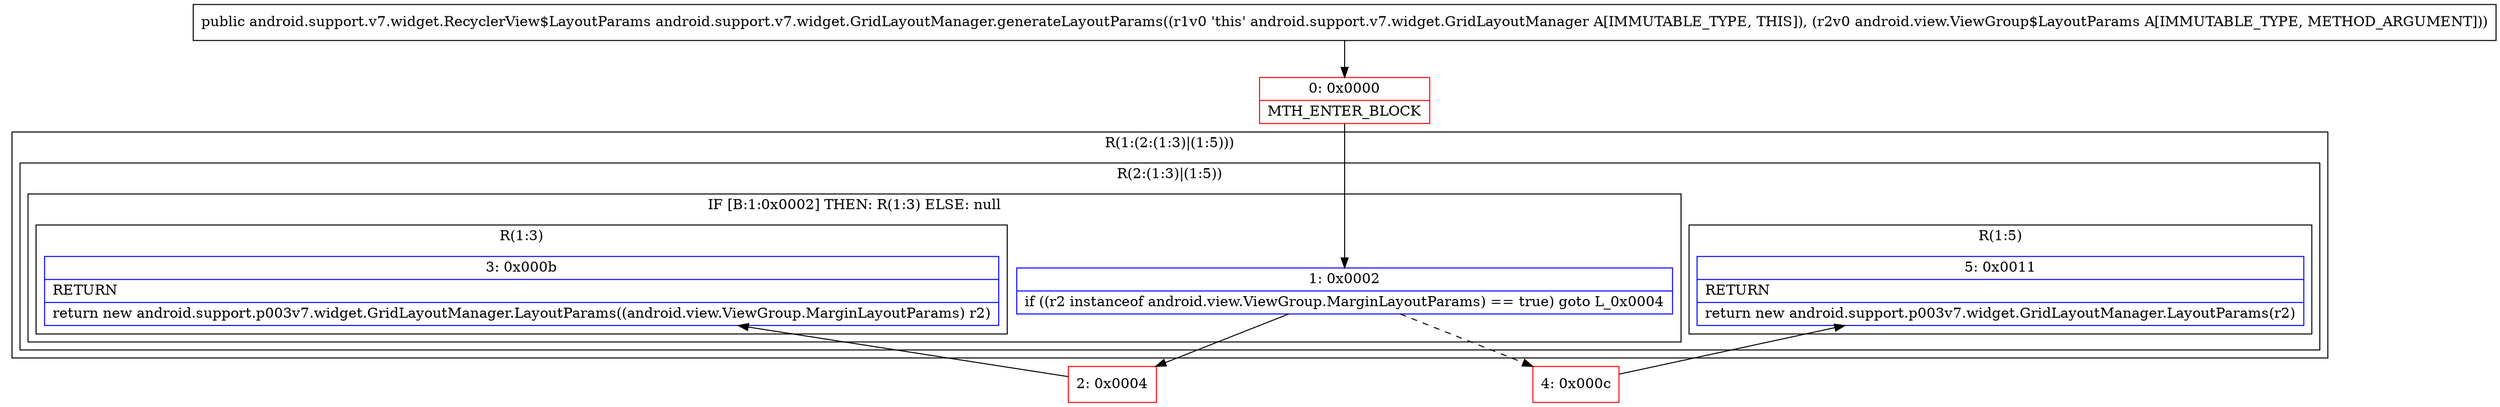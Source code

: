 digraph "CFG forandroid.support.v7.widget.GridLayoutManager.generateLayoutParams(Landroid\/view\/ViewGroup$LayoutParams;)Landroid\/support\/v7\/widget\/RecyclerView$LayoutParams;" {
subgraph cluster_Region_1313197265 {
label = "R(1:(2:(1:3)|(1:5)))";
node [shape=record,color=blue];
subgraph cluster_Region_1212029880 {
label = "R(2:(1:3)|(1:5))";
node [shape=record,color=blue];
subgraph cluster_IfRegion_1615007452 {
label = "IF [B:1:0x0002] THEN: R(1:3) ELSE: null";
node [shape=record,color=blue];
Node_1 [shape=record,label="{1\:\ 0x0002|if ((r2 instanceof android.view.ViewGroup.MarginLayoutParams) == true) goto L_0x0004\l}"];
subgraph cluster_Region_70137727 {
label = "R(1:3)";
node [shape=record,color=blue];
Node_3 [shape=record,label="{3\:\ 0x000b|RETURN\l|return new android.support.p003v7.widget.GridLayoutManager.LayoutParams((android.view.ViewGroup.MarginLayoutParams) r2)\l}"];
}
}
subgraph cluster_Region_1684881519 {
label = "R(1:5)";
node [shape=record,color=blue];
Node_5 [shape=record,label="{5\:\ 0x0011|RETURN\l|return new android.support.p003v7.widget.GridLayoutManager.LayoutParams(r2)\l}"];
}
}
}
Node_0 [shape=record,color=red,label="{0\:\ 0x0000|MTH_ENTER_BLOCK\l}"];
Node_2 [shape=record,color=red,label="{2\:\ 0x0004}"];
Node_4 [shape=record,color=red,label="{4\:\ 0x000c}"];
MethodNode[shape=record,label="{public android.support.v7.widget.RecyclerView$LayoutParams android.support.v7.widget.GridLayoutManager.generateLayoutParams((r1v0 'this' android.support.v7.widget.GridLayoutManager A[IMMUTABLE_TYPE, THIS]), (r2v0 android.view.ViewGroup$LayoutParams A[IMMUTABLE_TYPE, METHOD_ARGUMENT])) }"];
MethodNode -> Node_0;
Node_1 -> Node_2;
Node_1 -> Node_4[style=dashed];
Node_0 -> Node_1;
Node_2 -> Node_3;
Node_4 -> Node_5;
}

